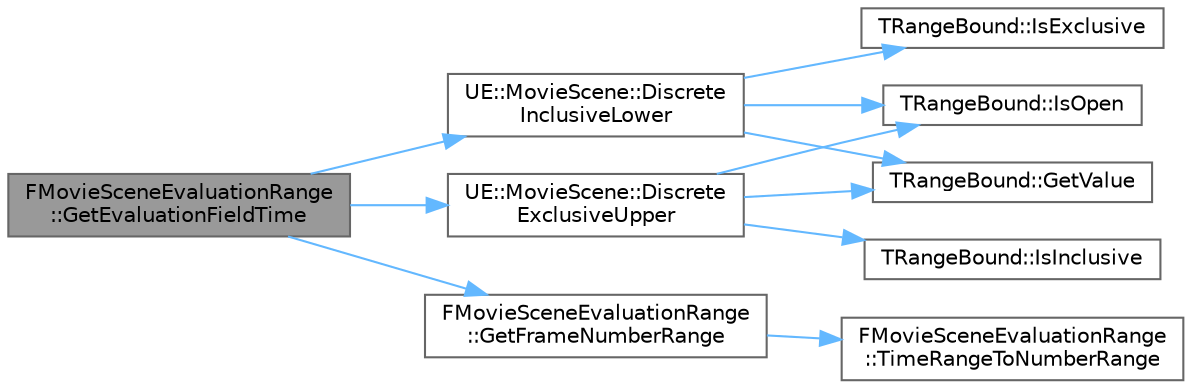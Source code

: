 digraph "FMovieSceneEvaluationRange::GetEvaluationFieldTime"
{
 // INTERACTIVE_SVG=YES
 // LATEX_PDF_SIZE
  bgcolor="transparent";
  edge [fontname=Helvetica,fontsize=10,labelfontname=Helvetica,labelfontsize=10];
  node [fontname=Helvetica,fontsize=10,shape=box,height=0.2,width=0.4];
  rankdir="LR";
  Node1 [id="Node000001",label="FMovieSceneEvaluationRange\l::GetEvaluationFieldTime",height=0.2,width=0.4,color="gray40", fillcolor="grey60", style="filled", fontcolor="black",tooltip="Get the current time to use for looking up within an evaluation field."];
  Node1 -> Node2 [id="edge1_Node000001_Node000002",color="steelblue1",style="solid",tooltip=" "];
  Node2 [id="Node000002",label="UE::MovieScene::Discrete\lExclusiveUpper",height=0.2,width=0.4,color="grey40", fillcolor="white", style="filled",URL="$d1/dd1/namespaceUE_1_1MovieScene.html#a741a3c7de38ea150ef214e90c129cd3f",tooltip="Return the first frame number that is not contained by the specified closed upper bound."];
  Node2 -> Node3 [id="edge2_Node000002_Node000003",color="steelblue1",style="solid",tooltip=" "];
  Node3 [id="Node000003",label="TRangeBound::GetValue",height=0.2,width=0.4,color="grey40", fillcolor="white", style="filled",URL="$dc/d71/classTRangeBound.html#af1ff0b24c0bdae20475212ff761fd98b",tooltip="Gets the bound's value."];
  Node2 -> Node4 [id="edge3_Node000002_Node000004",color="steelblue1",style="solid",tooltip=" "];
  Node4 [id="Node000004",label="TRangeBound::IsInclusive",height=0.2,width=0.4,color="grey40", fillcolor="white", style="filled",URL="$dc/d71/classTRangeBound.html#ab026db32a3b51fe9294cfa1fbd9433fc",tooltip="Checks whether the bound is inclusive."];
  Node2 -> Node5 [id="edge4_Node000002_Node000005",color="steelblue1",style="solid",tooltip=" "];
  Node5 [id="Node000005",label="TRangeBound::IsOpen",height=0.2,width=0.4,color="grey40", fillcolor="white", style="filled",URL="$dc/d71/classTRangeBound.html#a650f38e9bed5df242a6b1857f83de683",tooltip="Checks whether the bound is open."];
  Node1 -> Node6 [id="edge5_Node000001_Node000006",color="steelblue1",style="solid",tooltip=" "];
  Node6 [id="Node000006",label="UE::MovieScene::Discrete\lInclusiveLower",height=0.2,width=0.4,color="grey40", fillcolor="white", style="filled",URL="$d1/dd1/namespaceUE_1_1MovieScene.html#ab441510b29124a242706a5b8c8ace610",tooltip="Return the first frame number included by the specified closed lower bound."];
  Node6 -> Node3 [id="edge6_Node000006_Node000003",color="steelblue1",style="solid",tooltip=" "];
  Node6 -> Node7 [id="edge7_Node000006_Node000007",color="steelblue1",style="solid",tooltip=" "];
  Node7 [id="Node000007",label="TRangeBound::IsExclusive",height=0.2,width=0.4,color="grey40", fillcolor="white", style="filled",URL="$dc/d71/classTRangeBound.html#a561a6e7c13e630e28d2747fa7ccf0a88",tooltip="Checks whether the bound is exclusive."];
  Node6 -> Node5 [id="edge8_Node000006_Node000005",color="steelblue1",style="solid",tooltip=" "];
  Node1 -> Node8 [id="edge9_Node000001_Node000008",color="steelblue1",style="solid",tooltip=" "];
  Node8 [id="Node000008",label="FMovieSceneEvaluationRange\l::GetFrameNumberRange",height=0.2,width=0.4,color="grey40", fillcolor="white", style="filled",URL="$de/dda/structFMovieSceneEvaluationRange.html#ab7e6633ecfa2984444d1aff011c90cf1",tooltip="Get the range of frame numbers traversed over this evaluation range, not including partial frames."];
  Node8 -> Node9 [id="edge10_Node000008_Node000009",color="steelblue1",style="solid",tooltip=" "];
  Node9 [id="Node000009",label="FMovieSceneEvaluationRange\l::TimeRangeToNumberRange",height=0.2,width=0.4,color="grey40", fillcolor="white", style="filled",URL="$de/dda/structFMovieSceneEvaluationRange.html#af246912199f7522dc19b8680bb54e8fe",tooltip="Convert a frame time range to a frame number range comprising all the frame numbers traversed in the ..."];
}
